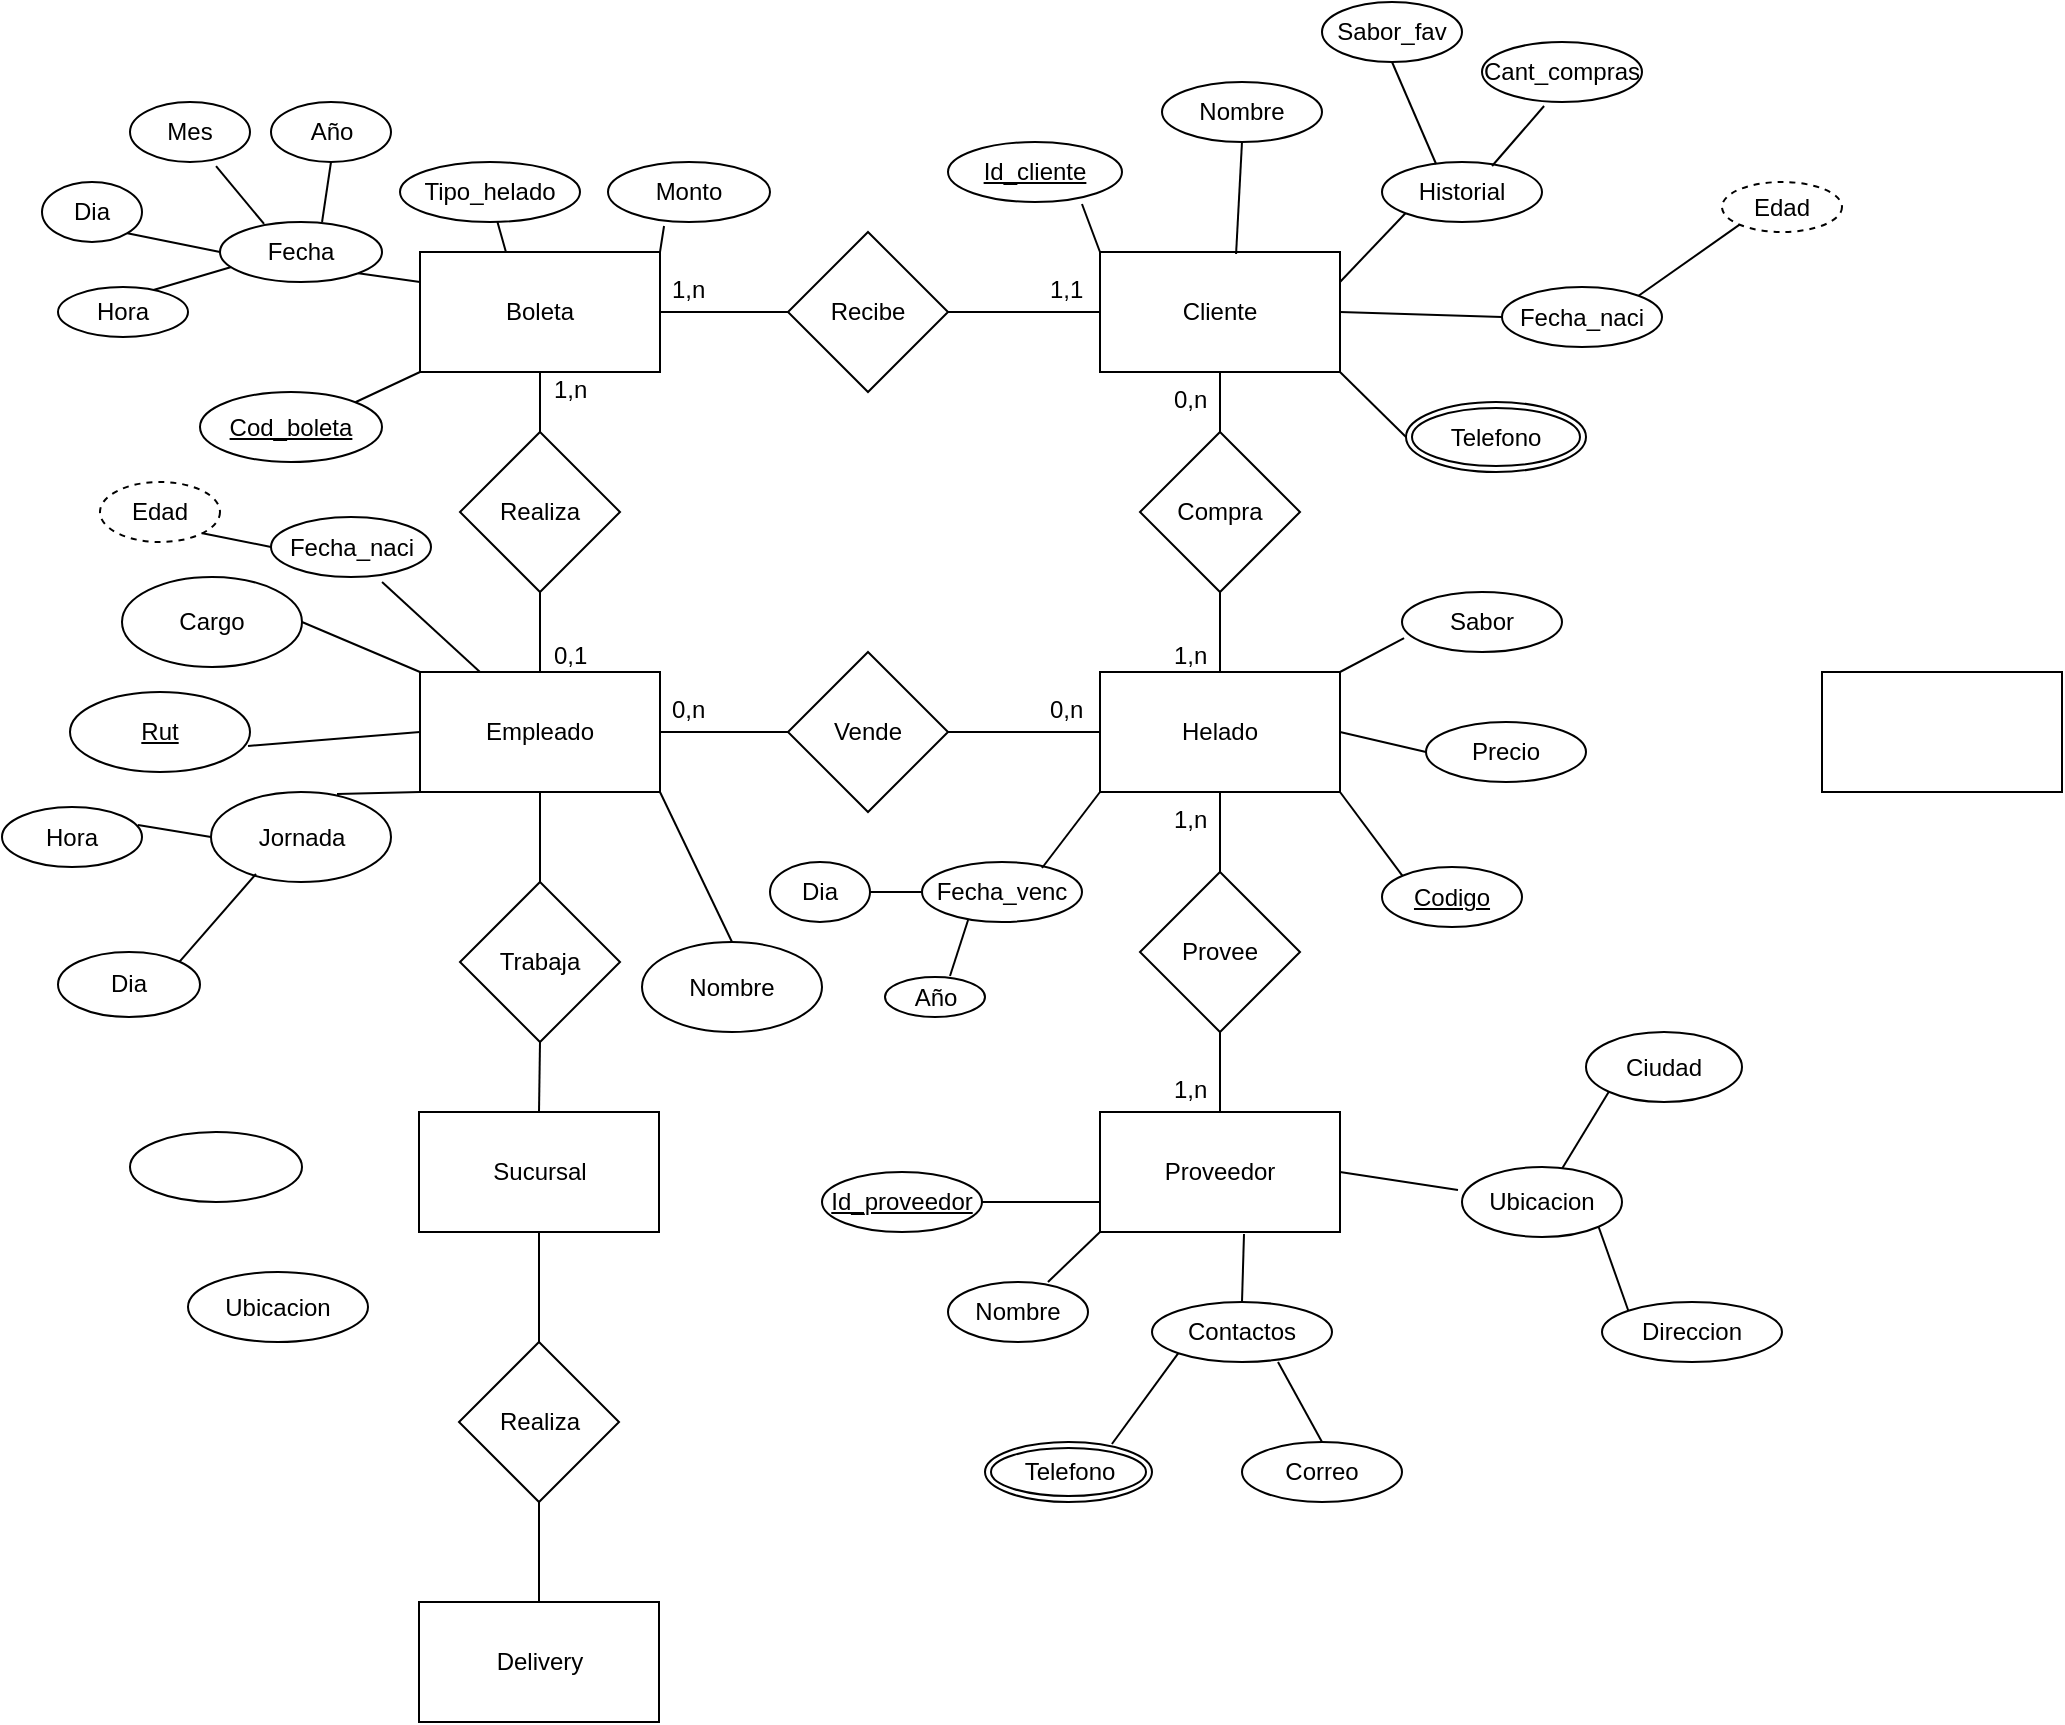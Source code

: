 <mxfile version="21.1.6" type="device">
  <diagram name="Página-1" id="I9aDPNAOY4ASYPq2RcHo">
    <mxGraphModel dx="1434" dy="756" grid="1" gridSize="10" guides="1" tooltips="1" connect="1" arrows="1" fold="1" page="1" pageScale="1" pageWidth="827" pageHeight="1169" math="0" shadow="0">
      <root>
        <mxCell id="0" />
        <mxCell id="1" parent="0" />
        <mxCell id="mmZKojDoR1NTbuqDDgLx-1" value="Helado" style="rounded=0;whiteSpace=wrap;html=1;" parent="1" vertex="1">
          <mxGeometry x="579" y="365" width="120" height="60" as="geometry" />
        </mxCell>
        <mxCell id="mmZKojDoR1NTbuqDDgLx-2" value="Empleado" style="rounded=0;whiteSpace=wrap;html=1;" parent="1" vertex="1">
          <mxGeometry x="239" y="365" width="120" height="60" as="geometry" />
        </mxCell>
        <mxCell id="seowYHQaQCigLh1WMPsB-1" value="Cliente" style="rounded=0;whiteSpace=wrap;html=1;" parent="1" vertex="1">
          <mxGeometry x="579" y="155" width="120" height="60" as="geometry" />
        </mxCell>
        <mxCell id="seowYHQaQCigLh1WMPsB-2" value="Proveedor" style="rounded=0;whiteSpace=wrap;html=1;" parent="1" vertex="1">
          <mxGeometry x="579" y="585" width="120" height="60" as="geometry" />
        </mxCell>
        <mxCell id="seowYHQaQCigLh1WMPsB-3" value="Boleta" style="rounded=0;whiteSpace=wrap;html=1;" parent="1" vertex="1">
          <mxGeometry x="239" y="155" width="120" height="60" as="geometry" />
        </mxCell>
        <mxCell id="seowYHQaQCigLh1WMPsB-4" value="Vende" style="rhombus;whiteSpace=wrap;html=1;" parent="1" vertex="1">
          <mxGeometry x="423" y="355" width="80" height="80" as="geometry" />
        </mxCell>
        <mxCell id="seowYHQaQCigLh1WMPsB-6" value="" style="endArrow=none;html=1;rounded=0;entryX=0;entryY=0.5;entryDx=0;entryDy=0;exitX=1;exitY=0.5;exitDx=0;exitDy=0;" parent="1" source="seowYHQaQCigLh1WMPsB-4" target="mmZKojDoR1NTbuqDDgLx-1" edge="1">
          <mxGeometry width="50" height="50" relative="1" as="geometry">
            <mxPoint x="439" y="545" as="sourcePoint" />
            <mxPoint x="489" y="495" as="targetPoint" />
          </mxGeometry>
        </mxCell>
        <mxCell id="seowYHQaQCigLh1WMPsB-7" value="" style="endArrow=none;html=1;rounded=0;entryX=0.5;entryY=1;entryDx=0;entryDy=0;exitX=0.5;exitY=0;exitDx=0;exitDy=0;" parent="1" source="seowYHQaQCigLh1WMPsB-8" target="mmZKojDoR1NTbuqDDgLx-1" edge="1">
          <mxGeometry width="50" height="50" relative="1" as="geometry">
            <mxPoint x="669" y="415" as="sourcePoint" />
            <mxPoint x="489" y="495" as="targetPoint" />
          </mxGeometry>
        </mxCell>
        <mxCell id="seowYHQaQCigLh1WMPsB-8" value="Provee" style="rhombus;whiteSpace=wrap;html=1;" parent="1" vertex="1">
          <mxGeometry x="599" y="465" width="80" height="80" as="geometry" />
        </mxCell>
        <mxCell id="seowYHQaQCigLh1WMPsB-9" value="" style="endArrow=none;html=1;rounded=0;entryX=0.5;entryY=1;entryDx=0;entryDy=0;exitX=0.5;exitY=0;exitDx=0;exitDy=0;" parent="1" source="seowYHQaQCigLh1WMPsB-2" target="seowYHQaQCigLh1WMPsB-8" edge="1">
          <mxGeometry width="50" height="50" relative="1" as="geometry">
            <mxPoint x="439" y="545" as="sourcePoint" />
            <mxPoint x="489" y="495" as="targetPoint" />
          </mxGeometry>
        </mxCell>
        <mxCell id="seowYHQaQCigLh1WMPsB-11" value="Compra" style="rhombus;whiteSpace=wrap;html=1;" parent="1" vertex="1">
          <mxGeometry x="599" y="245" width="80" height="80" as="geometry" />
        </mxCell>
        <mxCell id="seowYHQaQCigLh1WMPsB-12" value="" style="endArrow=none;html=1;rounded=0;entryX=0.5;entryY=1;entryDx=0;entryDy=0;exitX=0.5;exitY=0;exitDx=0;exitDy=0;" parent="1" source="seowYHQaQCigLh1WMPsB-11" target="seowYHQaQCigLh1WMPsB-1" edge="1">
          <mxGeometry width="50" height="50" relative="1" as="geometry">
            <mxPoint x="439" y="545" as="sourcePoint" />
            <mxPoint x="489" y="495" as="targetPoint" />
          </mxGeometry>
        </mxCell>
        <mxCell id="seowYHQaQCigLh1WMPsB-13" value="" style="endArrow=none;html=1;rounded=0;entryX=0.5;entryY=1;entryDx=0;entryDy=0;exitX=0.5;exitY=0;exitDx=0;exitDy=0;" parent="1" source="mmZKojDoR1NTbuqDDgLx-1" target="seowYHQaQCigLh1WMPsB-11" edge="1">
          <mxGeometry width="50" height="50" relative="1" as="geometry">
            <mxPoint x="439" y="545" as="sourcePoint" />
            <mxPoint x="489" y="495" as="targetPoint" />
          </mxGeometry>
        </mxCell>
        <mxCell id="seowYHQaQCigLh1WMPsB-14" value="Realiza" style="rhombus;whiteSpace=wrap;html=1;" parent="1" vertex="1">
          <mxGeometry x="259" y="245" width="80" height="80" as="geometry" />
        </mxCell>
        <mxCell id="seowYHQaQCigLh1WMPsB-15" value="" style="endArrow=none;html=1;rounded=0;entryX=0.5;entryY=1;entryDx=0;entryDy=0;exitX=0.5;exitY=0;exitDx=0;exitDy=0;" parent="1" source="seowYHQaQCigLh1WMPsB-14" target="seowYHQaQCigLh1WMPsB-3" edge="1">
          <mxGeometry width="50" height="50" relative="1" as="geometry">
            <mxPoint x="439" y="545" as="sourcePoint" />
            <mxPoint x="489" y="495" as="targetPoint" />
          </mxGeometry>
        </mxCell>
        <mxCell id="seowYHQaQCigLh1WMPsB-16" value="" style="endArrow=none;html=1;rounded=0;entryX=0.5;entryY=1;entryDx=0;entryDy=0;exitX=0.5;exitY=0;exitDx=0;exitDy=0;" parent="1" source="mmZKojDoR1NTbuqDDgLx-2" target="seowYHQaQCigLh1WMPsB-14" edge="1">
          <mxGeometry width="50" height="50" relative="1" as="geometry">
            <mxPoint x="309" y="355" as="sourcePoint" />
            <mxPoint x="339" y="485" as="targetPoint" />
          </mxGeometry>
        </mxCell>
        <mxCell id="seowYHQaQCigLh1WMPsB-17" value="Recibe" style="rhombus;whiteSpace=wrap;html=1;" parent="1" vertex="1">
          <mxGeometry x="423" y="145" width="80" height="80" as="geometry" />
        </mxCell>
        <mxCell id="seowYHQaQCigLh1WMPsB-18" value="" style="endArrow=none;html=1;rounded=0;entryX=0;entryY=0.5;entryDx=0;entryDy=0;exitX=1;exitY=0.5;exitDx=0;exitDy=0;" parent="1" source="seowYHQaQCigLh1WMPsB-17" target="seowYHQaQCigLh1WMPsB-1" edge="1">
          <mxGeometry width="50" height="50" relative="1" as="geometry">
            <mxPoint x="439" y="545" as="sourcePoint" />
            <mxPoint x="489" y="495" as="targetPoint" />
          </mxGeometry>
        </mxCell>
        <mxCell id="seowYHQaQCigLh1WMPsB-19" value="" style="endArrow=none;html=1;rounded=0;entryX=0;entryY=0.5;entryDx=0;entryDy=0;exitX=1;exitY=0.5;exitDx=0;exitDy=0;" parent="1" source="seowYHQaQCigLh1WMPsB-3" target="seowYHQaQCigLh1WMPsB-17" edge="1">
          <mxGeometry width="50" height="50" relative="1" as="geometry">
            <mxPoint x="439" y="545" as="sourcePoint" />
            <mxPoint x="489" y="495" as="targetPoint" />
          </mxGeometry>
        </mxCell>
        <mxCell id="seowYHQaQCigLh1WMPsB-20" value="&lt;u&gt;Rut&lt;/u&gt;" style="ellipse;whiteSpace=wrap;html=1;" parent="1" vertex="1">
          <mxGeometry x="64" y="375" width="90" height="40" as="geometry" />
        </mxCell>
        <mxCell id="seowYHQaQCigLh1WMPsB-21" value="Cargo" style="ellipse;whiteSpace=wrap;html=1;" parent="1" vertex="1">
          <mxGeometry x="90" y="317.5" width="90" height="45" as="geometry" />
        </mxCell>
        <mxCell id="seowYHQaQCigLh1WMPsB-22" value="Jornada" style="ellipse;whiteSpace=wrap;html=1;" parent="1" vertex="1">
          <mxGeometry x="134.5" y="425" width="90" height="45" as="geometry" />
        </mxCell>
        <mxCell id="seowYHQaQCigLh1WMPsB-23" value="Nombre" style="ellipse;whiteSpace=wrap;html=1;" parent="1" vertex="1">
          <mxGeometry x="350" y="500" width="90" height="45" as="geometry" />
        </mxCell>
        <mxCell id="seowYHQaQCigLh1WMPsB-27" style="edgeStyle=orthogonalEdgeStyle;rounded=0;orthogonalLoop=1;jettySize=auto;html=1;exitX=0.5;exitY=1;exitDx=0;exitDy=0;" parent="1" edge="1">
          <mxGeometry relative="1" as="geometry">
            <mxPoint x="129" y="515" as="sourcePoint" />
            <mxPoint x="129" y="515" as="targetPoint" />
          </mxGeometry>
        </mxCell>
        <mxCell id="seowYHQaQCigLh1WMPsB-28" value="" style="endArrow=none;html=1;rounded=0;entryX=0.25;entryY=0.911;entryDx=0;entryDy=0;exitX=1;exitY=0;exitDx=0;exitDy=0;entryPerimeter=0;" parent="1" source="seowYHQaQCigLh1WMPsB-95" target="seowYHQaQCigLh1WMPsB-22" edge="1">
          <mxGeometry relative="1" as="geometry">
            <mxPoint x="130" y="510" as="sourcePoint" />
            <mxPoint x="569" y="550" as="targetPoint" />
          </mxGeometry>
        </mxCell>
        <mxCell id="seowYHQaQCigLh1WMPsB-30" value="" style="endArrow=none;html=1;rounded=0;exitX=0.971;exitY=0.3;exitDx=0;exitDy=0;entryX=0;entryY=0.5;entryDx=0;entryDy=0;exitPerimeter=0;" parent="1" source="seowYHQaQCigLh1WMPsB-94" target="seowYHQaQCigLh1WMPsB-22" edge="1">
          <mxGeometry relative="1" as="geometry">
            <mxPoint x="101" y="447.5" as="sourcePoint" />
            <mxPoint x="569" y="550" as="targetPoint" />
          </mxGeometry>
        </mxCell>
        <mxCell id="seowYHQaQCigLh1WMPsB-31" value="" style="endArrow=none;html=1;rounded=0;exitX=0.7;exitY=0.022;exitDx=0;exitDy=0;exitPerimeter=0;entryX=0;entryY=1;entryDx=0;entryDy=0;" parent="1" source="seowYHQaQCigLh1WMPsB-22" target="mmZKojDoR1NTbuqDDgLx-2" edge="1">
          <mxGeometry relative="1" as="geometry">
            <mxPoint x="409" y="550" as="sourcePoint" />
            <mxPoint x="569" y="550" as="targetPoint" />
          </mxGeometry>
        </mxCell>
        <mxCell id="seowYHQaQCigLh1WMPsB-32" value="" style="endArrow=none;html=1;rounded=0;exitX=0.5;exitY=0;exitDx=0;exitDy=0;entryX=1;entryY=1;entryDx=0;entryDy=0;" parent="1" source="seowYHQaQCigLh1WMPsB-23" target="mmZKojDoR1NTbuqDDgLx-2" edge="1">
          <mxGeometry relative="1" as="geometry">
            <mxPoint x="409" y="550" as="sourcePoint" />
            <mxPoint x="569" y="550" as="targetPoint" />
          </mxGeometry>
        </mxCell>
        <mxCell id="seowYHQaQCigLh1WMPsB-33" value="" style="endArrow=none;html=1;rounded=0;exitX=0.989;exitY=0.675;exitDx=0;exitDy=0;exitPerimeter=0;entryX=0;entryY=0.5;entryDx=0;entryDy=0;" parent="1" source="seowYHQaQCigLh1WMPsB-20" target="mmZKojDoR1NTbuqDDgLx-2" edge="1">
          <mxGeometry relative="1" as="geometry">
            <mxPoint x="179" y="414" as="sourcePoint" />
            <mxPoint x="569" y="550" as="targetPoint" />
          </mxGeometry>
        </mxCell>
        <mxCell id="seowYHQaQCigLh1WMPsB-34" value="" style="endArrow=none;html=1;rounded=0;exitX=1;exitY=0.5;exitDx=0;exitDy=0;entryX=0;entryY=0;entryDx=0;entryDy=0;" parent="1" source="seowYHQaQCigLh1WMPsB-21" target="mmZKojDoR1NTbuqDDgLx-2" edge="1">
          <mxGeometry relative="1" as="geometry">
            <mxPoint x="179" y="347.5" as="sourcePoint" />
            <mxPoint x="569" y="550" as="targetPoint" />
          </mxGeometry>
        </mxCell>
        <mxCell id="seowYHQaQCigLh1WMPsB-35" value="Fecha" style="ellipse;whiteSpace=wrap;html=1;align=center;" parent="1" vertex="1">
          <mxGeometry x="139" y="140" width="81" height="30" as="geometry" />
        </mxCell>
        <mxCell id="seowYHQaQCigLh1WMPsB-39" value="" style="endArrow=none;html=1;rounded=0;exitX=0.708;exitY=0.08;exitDx=0;exitDy=0;entryX=0.07;entryY=0.75;entryDx=0;entryDy=0;entryPerimeter=0;exitPerimeter=0;" parent="1" source="seowYHQaQCigLh1WMPsB-97" target="seowYHQaQCigLh1WMPsB-35" edge="1">
          <mxGeometry relative="1" as="geometry">
            <mxPoint x="118.934" y="176.28" as="sourcePoint" />
            <mxPoint x="490" y="390" as="targetPoint" />
          </mxGeometry>
        </mxCell>
        <mxCell id="seowYHQaQCigLh1WMPsB-40" value="" style="endArrow=none;html=1;rounded=0;entryX=0;entryY=0.5;entryDx=0;entryDy=0;exitX=1;exitY=1;exitDx=0;exitDy=0;" parent="1" source="seowYHQaQCigLh1WMPsB-96" target="seowYHQaQCigLh1WMPsB-35" edge="1">
          <mxGeometry relative="1" as="geometry">
            <mxPoint x="90" y="140" as="sourcePoint" />
            <mxPoint x="490" y="390" as="targetPoint" />
          </mxGeometry>
        </mxCell>
        <mxCell id="seowYHQaQCigLh1WMPsB-41" value="" style="endArrow=none;html=1;rounded=0;exitX=1;exitY=1;exitDx=0;exitDy=0;entryX=0;entryY=0.25;entryDx=0;entryDy=0;" parent="1" source="seowYHQaQCigLh1WMPsB-35" target="seowYHQaQCigLh1WMPsB-3" edge="1">
          <mxGeometry relative="1" as="geometry">
            <mxPoint x="330" y="390" as="sourcePoint" />
            <mxPoint x="490" y="390" as="targetPoint" />
          </mxGeometry>
        </mxCell>
        <mxCell id="seowYHQaQCigLh1WMPsB-42" value="" style="endArrow=none;html=1;rounded=0;exitX=0.358;exitY=0;exitDx=0;exitDy=0;exitPerimeter=0;" parent="1" source="seowYHQaQCigLh1WMPsB-3" target="seowYHQaQCigLh1WMPsB-43" edge="1">
          <mxGeometry relative="1" as="geometry">
            <mxPoint x="330" y="390" as="sourcePoint" />
            <mxPoint x="320" y="120" as="targetPoint" />
          </mxGeometry>
        </mxCell>
        <mxCell id="seowYHQaQCigLh1WMPsB-43" value="Tipo_helado" style="ellipse;whiteSpace=wrap;html=1;align=center;" parent="1" vertex="1">
          <mxGeometry x="229" y="110" width="90" height="30" as="geometry" />
        </mxCell>
        <mxCell id="seowYHQaQCigLh1WMPsB-44" value="&lt;u&gt;Cod_boleta&lt;/u&gt;" style="ellipse;whiteSpace=wrap;html=1;align=center;" parent="1" vertex="1">
          <mxGeometry x="129" y="225" width="91" height="35" as="geometry" />
        </mxCell>
        <mxCell id="seowYHQaQCigLh1WMPsB-45" value="Monto" style="ellipse;whiteSpace=wrap;html=1;align=center;" parent="1" vertex="1">
          <mxGeometry x="333" y="110" width="81" height="30" as="geometry" />
        </mxCell>
        <mxCell id="seowYHQaQCigLh1WMPsB-46" value="" style="endArrow=none;html=1;rounded=0;exitX=1;exitY=0;exitDx=0;exitDy=0;entryX=0.346;entryY=1.067;entryDx=0;entryDy=0;entryPerimeter=0;" parent="1" source="seowYHQaQCigLh1WMPsB-3" target="seowYHQaQCigLh1WMPsB-45" edge="1">
          <mxGeometry relative="1" as="geometry">
            <mxPoint x="330" y="390" as="sourcePoint" />
            <mxPoint x="490" y="390" as="targetPoint" />
          </mxGeometry>
        </mxCell>
        <mxCell id="seowYHQaQCigLh1WMPsB-47" value="" style="endArrow=none;html=1;rounded=0;exitX=1;exitY=0;exitDx=0;exitDy=0;entryX=0;entryY=1;entryDx=0;entryDy=0;" parent="1" source="seowYHQaQCigLh1WMPsB-44" target="seowYHQaQCigLh1WMPsB-3" edge="1">
          <mxGeometry relative="1" as="geometry">
            <mxPoint x="330" y="390" as="sourcePoint" />
            <mxPoint x="490" y="390" as="targetPoint" />
          </mxGeometry>
        </mxCell>
        <mxCell id="seowYHQaQCigLh1WMPsB-48" value="&lt;u&gt;Id_cliente&lt;/u&gt;" style="ellipse;whiteSpace=wrap;html=1;align=center;" parent="1" vertex="1">
          <mxGeometry x="503" y="100" width="87" height="30" as="geometry" />
        </mxCell>
        <mxCell id="seowYHQaQCigLh1WMPsB-49" value="Nombre" style="ellipse;whiteSpace=wrap;html=1;align=center;" parent="1" vertex="1">
          <mxGeometry x="610" y="70" width="80" height="30" as="geometry" />
        </mxCell>
        <mxCell id="seowYHQaQCigLh1WMPsB-50" value="Historial" style="ellipse;whiteSpace=wrap;html=1;align=center;" parent="1" vertex="1">
          <mxGeometry x="720" y="110" width="80" height="30" as="geometry" />
        </mxCell>
        <mxCell id="seowYHQaQCigLh1WMPsB-51" value="&lt;u&gt;Id_proveedor&lt;/u&gt;" style="ellipse;whiteSpace=wrap;html=1;align=center;" parent="1" vertex="1">
          <mxGeometry x="440" y="615" width="80" height="30" as="geometry" />
        </mxCell>
        <mxCell id="seowYHQaQCigLh1WMPsB-52" value="Nombre" style="ellipse;whiteSpace=wrap;html=1;align=center;" parent="1" vertex="1">
          <mxGeometry x="503" y="670" width="70" height="30" as="geometry" />
        </mxCell>
        <mxCell id="seowYHQaQCigLh1WMPsB-53" value="Contactos" style="ellipse;whiteSpace=wrap;html=1;align=center;" parent="1" vertex="1">
          <mxGeometry x="605" y="680" width="90" height="30" as="geometry" />
        </mxCell>
        <mxCell id="seowYHQaQCigLh1WMPsB-55" value="Correo" style="ellipse;whiteSpace=wrap;html=1;align=center;" parent="1" vertex="1">
          <mxGeometry x="650" y="750" width="80" height="30" as="geometry" />
        </mxCell>
        <mxCell id="seowYHQaQCigLh1WMPsB-56" value="" style="endArrow=none;html=1;rounded=0;entryX=0;entryY=1;entryDx=0;entryDy=0;exitX=1;exitY=0.25;exitDx=0;exitDy=0;" parent="1" source="seowYHQaQCigLh1WMPsB-1" target="seowYHQaQCigLh1WMPsB-50" edge="1">
          <mxGeometry relative="1" as="geometry">
            <mxPoint x="330" y="390" as="sourcePoint" />
            <mxPoint x="490" y="390" as="targetPoint" />
          </mxGeometry>
        </mxCell>
        <mxCell id="seowYHQaQCigLh1WMPsB-57" value="" style="endArrow=none;html=1;rounded=0;exitX=0.5;exitY=1;exitDx=0;exitDy=0;entryX=0.567;entryY=0.017;entryDx=0;entryDy=0;entryPerimeter=0;" parent="1" source="seowYHQaQCigLh1WMPsB-49" target="seowYHQaQCigLh1WMPsB-1" edge="1">
          <mxGeometry relative="1" as="geometry">
            <mxPoint x="330" y="390" as="sourcePoint" />
            <mxPoint x="490" y="390" as="targetPoint" />
          </mxGeometry>
        </mxCell>
        <mxCell id="seowYHQaQCigLh1WMPsB-58" value="" style="endArrow=none;html=1;rounded=0;entryX=0;entryY=0;entryDx=0;entryDy=0;exitX=0.77;exitY=1.033;exitDx=0;exitDy=0;exitPerimeter=0;" parent="1" source="seowYHQaQCigLh1WMPsB-48" target="seowYHQaQCigLh1WMPsB-1" edge="1">
          <mxGeometry relative="1" as="geometry">
            <mxPoint x="330" y="390" as="sourcePoint" />
            <mxPoint x="490" y="390" as="targetPoint" />
          </mxGeometry>
        </mxCell>
        <mxCell id="seowYHQaQCigLh1WMPsB-61" value="Sabor_fav" style="ellipse;whiteSpace=wrap;html=1;align=center;" parent="1" vertex="1">
          <mxGeometry x="690" y="30" width="70" height="30" as="geometry" />
        </mxCell>
        <mxCell id="seowYHQaQCigLh1WMPsB-62" value="Cant_compras" style="ellipse;whiteSpace=wrap;html=1;align=center;" parent="1" vertex="1">
          <mxGeometry x="770" y="50" width="80" height="30" as="geometry" />
        </mxCell>
        <mxCell id="seowYHQaQCigLh1WMPsB-64" value="Telefono" style="ellipse;shape=doubleEllipse;margin=3;whiteSpace=wrap;html=1;align=center;" parent="1" vertex="1">
          <mxGeometry x="732" y="230" width="90" height="35" as="geometry" />
        </mxCell>
        <mxCell id="seowYHQaQCigLh1WMPsB-65" value="" style="endArrow=none;html=1;rounded=0;entryX=0;entryY=0.5;entryDx=0;entryDy=0;exitX=1;exitY=1;exitDx=0;exitDy=0;" parent="1" source="seowYHQaQCigLh1WMPsB-1" target="seowYHQaQCigLh1WMPsB-64" edge="1">
          <mxGeometry relative="1" as="geometry">
            <mxPoint x="330" y="390" as="sourcePoint" />
            <mxPoint x="490" y="390" as="targetPoint" />
          </mxGeometry>
        </mxCell>
        <mxCell id="seowYHQaQCigLh1WMPsB-66" value="" style="endArrow=none;html=1;rounded=0;entryX=0.388;entryY=1.067;entryDx=0;entryDy=0;entryPerimeter=0;exitX=0.688;exitY=0.067;exitDx=0;exitDy=0;exitPerimeter=0;" parent="1" source="seowYHQaQCigLh1WMPsB-50" target="seowYHQaQCigLh1WMPsB-62" edge="1">
          <mxGeometry relative="1" as="geometry">
            <mxPoint x="330" y="390" as="sourcePoint" />
            <mxPoint x="490" y="390" as="targetPoint" />
          </mxGeometry>
        </mxCell>
        <mxCell id="seowYHQaQCigLh1WMPsB-67" value="" style="endArrow=none;html=1;rounded=0;entryX=0.5;entryY=1;entryDx=0;entryDy=0;exitX=0.338;exitY=0.033;exitDx=0;exitDy=0;exitPerimeter=0;" parent="1" source="seowYHQaQCigLh1WMPsB-50" target="seowYHQaQCigLh1WMPsB-61" edge="1">
          <mxGeometry relative="1" as="geometry">
            <mxPoint x="330" y="390" as="sourcePoint" />
            <mxPoint x="490" y="390" as="targetPoint" />
          </mxGeometry>
        </mxCell>
        <mxCell id="seowYHQaQCigLh1WMPsB-68" value="" style="endArrow=none;html=1;rounded=0;exitX=1;exitY=0.5;exitDx=0;exitDy=0;entryX=0;entryY=0.5;entryDx=0;entryDy=0;" parent="1" source="mmZKojDoR1NTbuqDDgLx-2" target="seowYHQaQCigLh1WMPsB-4" edge="1">
          <mxGeometry relative="1" as="geometry">
            <mxPoint x="350" y="390" as="sourcePoint" />
            <mxPoint x="490" y="390" as="targetPoint" />
          </mxGeometry>
        </mxCell>
        <mxCell id="seowYHQaQCigLh1WMPsB-70" value="" style="endArrow=none;html=1;rounded=0;entryX=0;entryY=0.75;entryDx=0;entryDy=0;exitX=1;exitY=0.5;exitDx=0;exitDy=0;" parent="1" source="seowYHQaQCigLh1WMPsB-51" target="seowYHQaQCigLh1WMPsB-2" edge="1">
          <mxGeometry relative="1" as="geometry">
            <mxPoint x="330" y="490" as="sourcePoint" />
            <mxPoint x="490" y="490" as="targetPoint" />
          </mxGeometry>
        </mxCell>
        <mxCell id="seowYHQaQCigLh1WMPsB-71" value="" style="endArrow=none;html=1;rounded=0;entryX=0;entryY=1;entryDx=0;entryDy=0;exitX=0.714;exitY=0;exitDx=0;exitDy=0;exitPerimeter=0;" parent="1" source="seowYHQaQCigLh1WMPsB-52" target="seowYHQaQCigLh1WMPsB-2" edge="1">
          <mxGeometry relative="1" as="geometry">
            <mxPoint x="330" y="490" as="sourcePoint" />
            <mxPoint x="490" y="490" as="targetPoint" />
          </mxGeometry>
        </mxCell>
        <mxCell id="seowYHQaQCigLh1WMPsB-72" value="" style="endArrow=none;html=1;rounded=0;entryX=0.6;entryY=1.017;entryDx=0;entryDy=0;entryPerimeter=0;exitX=0.5;exitY=0;exitDx=0;exitDy=0;" parent="1" source="seowYHQaQCigLh1WMPsB-53" target="seowYHQaQCigLh1WMPsB-2" edge="1">
          <mxGeometry relative="1" as="geometry">
            <mxPoint x="330" y="490" as="sourcePoint" />
            <mxPoint x="490" y="490" as="targetPoint" />
          </mxGeometry>
        </mxCell>
        <mxCell id="seowYHQaQCigLh1WMPsB-73" value="" style="endArrow=none;html=1;rounded=0;entryX=0;entryY=1;entryDx=0;entryDy=0;exitX=0.76;exitY=0.033;exitDx=0;exitDy=0;exitPerimeter=0;" parent="1" source="seowYHQaQCigLh1WMPsB-75" target="seowYHQaQCigLh1WMPsB-53" edge="1">
          <mxGeometry relative="1" as="geometry">
            <mxPoint x="589.04" y="740.99" as="sourcePoint" />
            <mxPoint x="490" y="490" as="targetPoint" />
          </mxGeometry>
        </mxCell>
        <mxCell id="seowYHQaQCigLh1WMPsB-74" value="" style="endArrow=none;html=1;rounded=0;entryX=0.7;entryY=1;entryDx=0;entryDy=0;entryPerimeter=0;exitX=0.5;exitY=0;exitDx=0;exitDy=0;" parent="1" source="seowYHQaQCigLh1WMPsB-55" target="seowYHQaQCigLh1WMPsB-53" edge="1">
          <mxGeometry relative="1" as="geometry">
            <mxPoint x="330" y="490" as="sourcePoint" />
            <mxPoint x="490" y="490" as="targetPoint" />
          </mxGeometry>
        </mxCell>
        <mxCell id="seowYHQaQCigLh1WMPsB-75" value="Telefono" style="ellipse;shape=doubleEllipse;margin=3;whiteSpace=wrap;html=1;align=center;" parent="1" vertex="1">
          <mxGeometry x="521.5" y="750" width="83.5" height="30" as="geometry" />
        </mxCell>
        <mxCell id="seowYHQaQCigLh1WMPsB-76" value="Sabor" style="ellipse;whiteSpace=wrap;html=1;align=center;" parent="1" vertex="1">
          <mxGeometry x="730" y="325" width="80" height="30" as="geometry" />
        </mxCell>
        <mxCell id="seowYHQaQCigLh1WMPsB-77" value="Precio" style="ellipse;whiteSpace=wrap;html=1;align=center;" parent="1" vertex="1">
          <mxGeometry x="742" y="390" width="80" height="30" as="geometry" />
        </mxCell>
        <mxCell id="seowYHQaQCigLh1WMPsB-78" value="&lt;u&gt;Codigo&lt;/u&gt;" style="ellipse;whiteSpace=wrap;html=1;align=center;" parent="1" vertex="1">
          <mxGeometry x="720" y="462.5" width="70" height="30" as="geometry" />
        </mxCell>
        <mxCell id="seowYHQaQCigLh1WMPsB-79" value="Fecha_venc" style="ellipse;whiteSpace=wrap;html=1;align=center;" parent="1" vertex="1">
          <mxGeometry x="490" y="460" width="80" height="30" as="geometry" />
        </mxCell>
        <mxCell id="seowYHQaQCigLh1WMPsB-80" value="" style="endArrow=none;html=1;rounded=0;entryX=0;entryY=1;entryDx=0;entryDy=0;exitX=0.75;exitY=0.1;exitDx=0;exitDy=0;exitPerimeter=0;" parent="1" source="seowYHQaQCigLh1WMPsB-79" target="mmZKojDoR1NTbuqDDgLx-1" edge="1">
          <mxGeometry relative="1" as="geometry">
            <mxPoint x="330" y="390" as="sourcePoint" />
            <mxPoint x="490" y="390" as="targetPoint" />
          </mxGeometry>
        </mxCell>
        <mxCell id="seowYHQaQCigLh1WMPsB-81" value="" style="endArrow=none;html=1;rounded=0;entryX=1;entryY=1;entryDx=0;entryDy=0;exitX=0;exitY=0;exitDx=0;exitDy=0;" parent="1" source="seowYHQaQCigLh1WMPsB-78" target="mmZKojDoR1NTbuqDDgLx-1" edge="1">
          <mxGeometry relative="1" as="geometry">
            <mxPoint x="330" y="390" as="sourcePoint" />
            <mxPoint x="490" y="390" as="targetPoint" />
          </mxGeometry>
        </mxCell>
        <mxCell id="seowYHQaQCigLh1WMPsB-82" value="" style="endArrow=none;html=1;rounded=0;entryX=1;entryY=0.5;entryDx=0;entryDy=0;exitX=0;exitY=0.5;exitDx=0;exitDy=0;" parent="1" source="seowYHQaQCigLh1WMPsB-77" target="mmZKojDoR1NTbuqDDgLx-1" edge="1">
          <mxGeometry relative="1" as="geometry">
            <mxPoint x="330" y="390" as="sourcePoint" />
            <mxPoint x="490" y="390" as="targetPoint" />
          </mxGeometry>
        </mxCell>
        <mxCell id="seowYHQaQCigLh1WMPsB-83" value="" style="endArrow=none;html=1;rounded=0;entryX=1;entryY=0;entryDx=0;entryDy=0;exitX=0.013;exitY=0.767;exitDx=0;exitDy=0;exitPerimeter=0;" parent="1" source="seowYHQaQCigLh1WMPsB-76" target="mmZKojDoR1NTbuqDDgLx-1" edge="1">
          <mxGeometry relative="1" as="geometry">
            <mxPoint x="330" y="390" as="sourcePoint" />
            <mxPoint x="490" y="390" as="targetPoint" />
          </mxGeometry>
        </mxCell>
        <mxCell id="seowYHQaQCigLh1WMPsB-84" value="Dia" style="ellipse;whiteSpace=wrap;html=1;align=center;" parent="1" vertex="1">
          <mxGeometry x="414" y="460" width="50" height="30" as="geometry" />
        </mxCell>
        <mxCell id="seowYHQaQCigLh1WMPsB-85" value="Ubicacion" style="ellipse;whiteSpace=wrap;html=1;align=center;" parent="1" vertex="1">
          <mxGeometry x="760" y="612.5" width="80" height="35" as="geometry" />
        </mxCell>
        <mxCell id="seowYHQaQCigLh1WMPsB-86" value="Año" style="ellipse;whiteSpace=wrap;html=1;align=center;" parent="1" vertex="1">
          <mxGeometry x="471.5" y="517.5" width="50" height="20" as="geometry" />
        </mxCell>
        <mxCell id="seowYHQaQCigLh1WMPsB-87" value="" style="endArrow=none;html=1;rounded=0;entryX=0;entryY=0.5;entryDx=0;entryDy=0;exitX=1;exitY=0.5;exitDx=0;exitDy=0;" parent="1" source="seowYHQaQCigLh1WMPsB-84" target="seowYHQaQCigLh1WMPsB-79" edge="1">
          <mxGeometry relative="1" as="geometry">
            <mxPoint x="330" y="390" as="sourcePoint" />
            <mxPoint x="490" y="390" as="targetPoint" />
          </mxGeometry>
        </mxCell>
        <mxCell id="seowYHQaQCigLh1WMPsB-88" value="" style="endArrow=none;html=1;rounded=0;entryX=0.288;entryY=0.967;entryDx=0;entryDy=0;entryPerimeter=0;exitX=0.65;exitY=-0.025;exitDx=0;exitDy=0;exitPerimeter=0;" parent="1" source="seowYHQaQCigLh1WMPsB-86" target="seowYHQaQCigLh1WMPsB-79" edge="1">
          <mxGeometry relative="1" as="geometry">
            <mxPoint x="330" y="390" as="sourcePoint" />
            <mxPoint x="490" y="390" as="targetPoint" />
          </mxGeometry>
        </mxCell>
        <mxCell id="seowYHQaQCigLh1WMPsB-93" value="Mes" style="ellipse;whiteSpace=wrap;html=1;align=center;" parent="1" vertex="1">
          <mxGeometry x="94" y="80" width="60" height="30" as="geometry" />
        </mxCell>
        <mxCell id="seowYHQaQCigLh1WMPsB-94" value="Hora" style="ellipse;whiteSpace=wrap;html=1;align=center;" parent="1" vertex="1">
          <mxGeometry x="30" y="432.5" width="70" height="30" as="geometry" />
        </mxCell>
        <mxCell id="seowYHQaQCigLh1WMPsB-95" value="Dia" style="ellipse;whiteSpace=wrap;html=1;align=center;" parent="1" vertex="1">
          <mxGeometry x="58" y="505" width="71" height="32.5" as="geometry" />
        </mxCell>
        <mxCell id="seowYHQaQCigLh1WMPsB-96" value="Dia" style="ellipse;whiteSpace=wrap;html=1;align=center;" parent="1" vertex="1">
          <mxGeometry x="50" y="120" width="50" height="30" as="geometry" />
        </mxCell>
        <mxCell id="seowYHQaQCigLh1WMPsB-97" value="Hora" style="ellipse;whiteSpace=wrap;html=1;align=center;" parent="1" vertex="1">
          <mxGeometry x="58" y="172.5" width="65" height="25" as="geometry" />
        </mxCell>
        <mxCell id="seowYHQaQCigLh1WMPsB-98" value="Año" style="ellipse;whiteSpace=wrap;html=1;align=center;" parent="1" vertex="1">
          <mxGeometry x="164.5" y="80" width="60" height="30" as="geometry" />
        </mxCell>
        <mxCell id="seowYHQaQCigLh1WMPsB-99" value="" style="endArrow=none;html=1;rounded=0;entryX=0.717;entryY=1.067;entryDx=0;entryDy=0;entryPerimeter=0;exitX=0.272;exitY=0.033;exitDx=0;exitDy=0;exitPerimeter=0;" parent="1" source="seowYHQaQCigLh1WMPsB-35" target="seowYHQaQCigLh1WMPsB-93" edge="1">
          <mxGeometry relative="1" as="geometry">
            <mxPoint x="330" y="390" as="sourcePoint" />
            <mxPoint x="490" y="390" as="targetPoint" />
          </mxGeometry>
        </mxCell>
        <mxCell id="seowYHQaQCigLh1WMPsB-100" value="" style="endArrow=none;html=1;rounded=0;entryX=0.5;entryY=1;entryDx=0;entryDy=0;exitX=0.63;exitY=0;exitDx=0;exitDy=0;exitPerimeter=0;" parent="1" source="seowYHQaQCigLh1WMPsB-35" target="seowYHQaQCigLh1WMPsB-98" edge="1">
          <mxGeometry relative="1" as="geometry">
            <mxPoint x="330" y="390" as="sourcePoint" />
            <mxPoint x="490" y="390" as="targetPoint" />
          </mxGeometry>
        </mxCell>
        <mxCell id="seowYHQaQCigLh1WMPsB-101" value="Fecha_naci" style="ellipse;whiteSpace=wrap;html=1;align=center;" parent="1" vertex="1">
          <mxGeometry x="780" y="172.5" width="80" height="30" as="geometry" />
        </mxCell>
        <mxCell id="seowYHQaQCigLh1WMPsB-102" value="Fecha_naci" style="ellipse;whiteSpace=wrap;html=1;align=center;" parent="1" vertex="1">
          <mxGeometry x="164.5" y="287.5" width="80" height="30" as="geometry" />
        </mxCell>
        <mxCell id="seowYHQaQCigLh1WMPsB-103" value="" style="endArrow=none;html=1;rounded=0;exitX=0.694;exitY=1.083;exitDx=0;exitDy=0;exitPerimeter=0;entryX=0.25;entryY=0;entryDx=0;entryDy=0;" parent="1" source="seowYHQaQCigLh1WMPsB-102" target="mmZKojDoR1NTbuqDDgLx-2" edge="1">
          <mxGeometry relative="1" as="geometry">
            <mxPoint x="330" y="390" as="sourcePoint" />
            <mxPoint x="490" y="390" as="targetPoint" />
          </mxGeometry>
        </mxCell>
        <mxCell id="seowYHQaQCigLh1WMPsB-104" value="" style="endArrow=none;html=1;rounded=0;entryX=1;entryY=0.5;entryDx=0;entryDy=0;exitX=0;exitY=0.5;exitDx=0;exitDy=0;" parent="1" source="seowYHQaQCigLh1WMPsB-101" target="seowYHQaQCigLh1WMPsB-1" edge="1">
          <mxGeometry relative="1" as="geometry">
            <mxPoint x="330" y="390" as="sourcePoint" />
            <mxPoint x="490" y="390" as="targetPoint" />
          </mxGeometry>
        </mxCell>
        <mxCell id="seowYHQaQCigLh1WMPsB-105" value="Edad" style="ellipse;whiteSpace=wrap;html=1;align=center;dashed=1;" parent="1" vertex="1">
          <mxGeometry x="890" y="120" width="60" height="25" as="geometry" />
        </mxCell>
        <mxCell id="seowYHQaQCigLh1WMPsB-106" value="Edad" style="ellipse;whiteSpace=wrap;html=1;align=center;dashed=1;" parent="1" vertex="1">
          <mxGeometry x="79" y="270" width="60" height="30" as="geometry" />
        </mxCell>
        <mxCell id="seowYHQaQCigLh1WMPsB-107" value="" style="endArrow=none;html=1;rounded=0;exitX=1;exitY=1;exitDx=0;exitDy=0;entryX=0;entryY=0.5;entryDx=0;entryDy=0;" parent="1" source="seowYHQaQCigLh1WMPsB-106" target="seowYHQaQCigLh1WMPsB-102" edge="1">
          <mxGeometry relative="1" as="geometry">
            <mxPoint x="330" y="390" as="sourcePoint" />
            <mxPoint x="490" y="390" as="targetPoint" />
          </mxGeometry>
        </mxCell>
        <mxCell id="seowYHQaQCigLh1WMPsB-108" value="" style="endArrow=none;html=1;rounded=0;entryX=0;entryY=1;entryDx=0;entryDy=0;exitX=1;exitY=0;exitDx=0;exitDy=0;" parent="1" source="seowYHQaQCigLh1WMPsB-101" target="seowYHQaQCigLh1WMPsB-105" edge="1">
          <mxGeometry relative="1" as="geometry">
            <mxPoint x="330" y="390" as="sourcePoint" />
            <mxPoint x="490" y="390" as="targetPoint" />
          </mxGeometry>
        </mxCell>
        <mxCell id="seowYHQaQCigLh1WMPsB-109" value="" style="endArrow=none;html=1;rounded=0;entryX=-0.025;entryY=0.329;entryDx=0;entryDy=0;entryPerimeter=0;exitX=1;exitY=0.5;exitDx=0;exitDy=0;" parent="1" source="seowYHQaQCigLh1WMPsB-2" target="seowYHQaQCigLh1WMPsB-85" edge="1">
          <mxGeometry relative="1" as="geometry">
            <mxPoint x="330" y="490" as="sourcePoint" />
            <mxPoint x="490" y="490" as="targetPoint" />
          </mxGeometry>
        </mxCell>
        <mxCell id="seowYHQaQCigLh1WMPsB-110" value="Direccion" style="ellipse;whiteSpace=wrap;html=1;align=center;" parent="1" vertex="1">
          <mxGeometry x="830" y="680" width="90" height="30" as="geometry" />
        </mxCell>
        <mxCell id="seowYHQaQCigLh1WMPsB-111" value="Ciudad" style="ellipse;whiteSpace=wrap;html=1;align=center;" parent="1" vertex="1">
          <mxGeometry x="822" y="545" width="78" height="35" as="geometry" />
        </mxCell>
        <mxCell id="seowYHQaQCigLh1WMPsB-112" value="" style="endArrow=none;html=1;rounded=0;entryX=0;entryY=1;entryDx=0;entryDy=0;" parent="1" source="seowYHQaQCigLh1WMPsB-85" target="seowYHQaQCigLh1WMPsB-111" edge="1">
          <mxGeometry relative="1" as="geometry">
            <mxPoint x="330" y="490" as="sourcePoint" />
            <mxPoint x="490" y="490" as="targetPoint" />
          </mxGeometry>
        </mxCell>
        <mxCell id="seowYHQaQCigLh1WMPsB-114" value="" style="endArrow=none;html=1;rounded=0;entryX=0;entryY=0;entryDx=0;entryDy=0;exitX=1;exitY=1;exitDx=0;exitDy=0;" parent="1" source="seowYHQaQCigLh1WMPsB-85" target="seowYHQaQCigLh1WMPsB-110" edge="1">
          <mxGeometry relative="1" as="geometry">
            <mxPoint x="330" y="490" as="sourcePoint" />
            <mxPoint x="490" y="490" as="targetPoint" />
          </mxGeometry>
        </mxCell>
        <mxCell id="seowYHQaQCigLh1WMPsB-116" value="1,1" style="text;strokeColor=none;fillColor=none;spacingLeft=4;spacingRight=4;overflow=hidden;rotatable=0;points=[[0,0.5],[1,0.5]];portConstraint=eastwest;fontSize=12;whiteSpace=wrap;html=1;" parent="1" vertex="1">
          <mxGeometry x="548.25" y="160" width="30" height="20" as="geometry" />
        </mxCell>
        <mxCell id="seowYHQaQCigLh1WMPsB-117" value="1,n" style="text;strokeColor=none;fillColor=none;spacingLeft=4;spacingRight=4;overflow=hidden;rotatable=0;points=[[0,0.5],[1,0.5]];portConstraint=eastwest;fontSize=12;whiteSpace=wrap;html=1;" parent="1" vertex="1">
          <mxGeometry x="359" y="160" width="30" height="20" as="geometry" />
        </mxCell>
        <mxCell id="seowYHQaQCigLh1WMPsB-118" value="0,1" style="text;strokeColor=none;fillColor=none;spacingLeft=4;spacingRight=4;overflow=hidden;rotatable=0;points=[[0,0.5],[1,0.5]];portConstraint=eastwest;fontSize=12;whiteSpace=wrap;html=1;" parent="1" vertex="1">
          <mxGeometry x="300" y="342.5" width="30" height="20" as="geometry" />
        </mxCell>
        <mxCell id="seowYHQaQCigLh1WMPsB-120" value="1,n" style="text;strokeColor=none;fillColor=none;spacingLeft=4;spacingRight=4;overflow=hidden;rotatable=0;points=[[0,0.5],[1,0.5]];portConstraint=eastwest;fontSize=12;whiteSpace=wrap;html=1;" parent="1" vertex="1">
          <mxGeometry x="300" y="210" width="30" height="20" as="geometry" />
        </mxCell>
        <mxCell id="seowYHQaQCigLh1WMPsB-121" value="0,n" style="text;strokeColor=none;fillColor=none;spacingLeft=4;spacingRight=4;overflow=hidden;rotatable=0;points=[[0,0.5],[1,0.5]];portConstraint=eastwest;fontSize=12;whiteSpace=wrap;html=1;" parent="1" vertex="1">
          <mxGeometry x="548.25" y="370" width="30" height="20" as="geometry" />
        </mxCell>
        <mxCell id="seowYHQaQCigLh1WMPsB-122" value="0,n" style="text;strokeColor=none;fillColor=none;spacingLeft=4;spacingRight=4;overflow=hidden;rotatable=0;points=[[0,0.5],[1,0.5]];portConstraint=eastwest;fontSize=12;whiteSpace=wrap;html=1;" parent="1" vertex="1">
          <mxGeometry x="358.5" y="370" width="30" height="20" as="geometry" />
        </mxCell>
        <mxCell id="seowYHQaQCigLh1WMPsB-123" value="1,n" style="text;strokeColor=none;fillColor=none;spacingLeft=4;spacingRight=4;overflow=hidden;rotatable=0;points=[[0,0.5],[1,0.5]];portConstraint=eastwest;fontSize=12;whiteSpace=wrap;html=1;" parent="1" vertex="1">
          <mxGeometry x="610" y="560" width="30" height="20" as="geometry" />
        </mxCell>
        <mxCell id="seowYHQaQCigLh1WMPsB-124" value="1,n" style="text;strokeColor=none;fillColor=none;spacingLeft=4;spacingRight=4;overflow=hidden;rotatable=0;points=[[0,0.5],[1,0.5]];portConstraint=eastwest;fontSize=12;whiteSpace=wrap;html=1;" parent="1" vertex="1">
          <mxGeometry x="610" y="425" width="30" height="20" as="geometry" />
        </mxCell>
        <mxCell id="seowYHQaQCigLh1WMPsB-125" value="1,n" style="text;strokeColor=none;fillColor=none;spacingLeft=4;spacingRight=4;overflow=hidden;rotatable=0;points=[[0,0.5],[1,0.5]];portConstraint=eastwest;fontSize=12;whiteSpace=wrap;html=1;" parent="1" vertex="1">
          <mxGeometry x="610" y="342.5" width="30" height="20" as="geometry" />
        </mxCell>
        <mxCell id="seowYHQaQCigLh1WMPsB-126" value="0,n" style="text;strokeColor=none;fillColor=none;spacingLeft=4;spacingRight=4;overflow=hidden;rotatable=0;points=[[0,0.5],[1,0.5]];portConstraint=eastwest;fontSize=12;whiteSpace=wrap;html=1;" parent="1" vertex="1">
          <mxGeometry x="610" y="215" width="30" height="20" as="geometry" />
        </mxCell>
        <mxCell id="fZC7EETyhlRLTBDbsYK9-1" value="Sucursal" style="rounded=0;whiteSpace=wrap;html=1;" parent="1" vertex="1">
          <mxGeometry x="238.5" y="585" width="120" height="60" as="geometry" />
        </mxCell>
        <mxCell id="fZC7EETyhlRLTBDbsYK9-2" value="Trabaja" style="rhombus;whiteSpace=wrap;html=1;" parent="1" vertex="1">
          <mxGeometry x="259" y="470" width="80" height="80" as="geometry" />
        </mxCell>
        <mxCell id="fZC7EETyhlRLTBDbsYK9-3" value="" style="endArrow=none;html=1;rounded=0;exitX=0.5;exitY=0;exitDx=0;exitDy=0;entryX=0.5;entryY=1;entryDx=0;entryDy=0;" parent="1" source="fZC7EETyhlRLTBDbsYK9-1" target="fZC7EETyhlRLTBDbsYK9-2" edge="1">
          <mxGeometry width="50" height="50" relative="1" as="geometry">
            <mxPoint x="700" y="700" as="sourcePoint" />
            <mxPoint x="750" y="650" as="targetPoint" />
          </mxGeometry>
        </mxCell>
        <mxCell id="fZC7EETyhlRLTBDbsYK9-4" value="" style="endArrow=none;html=1;rounded=0;exitX=0.5;exitY=0;exitDx=0;exitDy=0;entryX=0.5;entryY=1;entryDx=0;entryDy=0;" parent="1" source="fZC7EETyhlRLTBDbsYK9-2" target="mmZKojDoR1NTbuqDDgLx-2" edge="1">
          <mxGeometry width="50" height="50" relative="1" as="geometry">
            <mxPoint x="700" y="700" as="sourcePoint" />
            <mxPoint x="750" y="650" as="targetPoint" />
          </mxGeometry>
        </mxCell>
        <mxCell id="7r7K5rioODHgm67cBRlr-1" value="Ubicacion" style="ellipse;whiteSpace=wrap;html=1;align=center;" vertex="1" parent="1">
          <mxGeometry x="123" y="665" width="90" height="35" as="geometry" />
        </mxCell>
        <mxCell id="7r7K5rioODHgm67cBRlr-2" value="" style="ellipse;whiteSpace=wrap;html=1;align=center;" vertex="1" parent="1">
          <mxGeometry x="94" y="595" width="86" height="35" as="geometry" />
        </mxCell>
        <mxCell id="7r7K5rioODHgm67cBRlr-4" value="Delivery" style="rounded=0;whiteSpace=wrap;html=1;" vertex="1" parent="1">
          <mxGeometry x="238.5" y="830" width="120" height="60" as="geometry" />
        </mxCell>
        <mxCell id="7r7K5rioODHgm67cBRlr-7" value="" style="endArrow=none;html=1;rounded=0;exitX=0.5;exitY=0;exitDx=0;exitDy=0;entryX=0.5;entryY=1;entryDx=0;entryDy=0;" edge="1" parent="1" source="7r7K5rioODHgm67cBRlr-4" target="7r7K5rioODHgm67cBRlr-9">
          <mxGeometry width="50" height="50" relative="1" as="geometry">
            <mxPoint x="700" y="500" as="sourcePoint" />
            <mxPoint x="299" y="710" as="targetPoint" />
          </mxGeometry>
        </mxCell>
        <mxCell id="7r7K5rioODHgm67cBRlr-9" value="Realiza" style="rhombus;whiteSpace=wrap;html=1;" vertex="1" parent="1">
          <mxGeometry x="258.5" y="700" width="80" height="80" as="geometry" />
        </mxCell>
        <mxCell id="7r7K5rioODHgm67cBRlr-10" value="" style="endArrow=none;html=1;rounded=0;exitX=0.5;exitY=0;exitDx=0;exitDy=0;entryX=0.5;entryY=1;entryDx=0;entryDy=0;" edge="1" parent="1" source="7r7K5rioODHgm67cBRlr-9" target="fZC7EETyhlRLTBDbsYK9-1">
          <mxGeometry width="50" height="50" relative="1" as="geometry">
            <mxPoint x="700" y="800" as="sourcePoint" />
            <mxPoint x="750" y="750" as="targetPoint" />
          </mxGeometry>
        </mxCell>
        <mxCell id="7r7K5rioODHgm67cBRlr-11" value="" style="rounded=0;whiteSpace=wrap;html=1;" vertex="1" parent="1">
          <mxGeometry x="940" y="365" width="120" height="60" as="geometry" />
        </mxCell>
      </root>
    </mxGraphModel>
  </diagram>
</mxfile>
